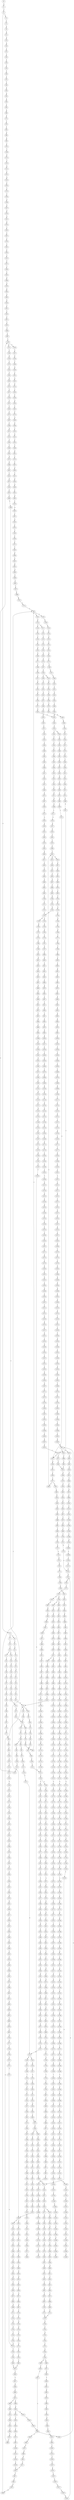 strict digraph  {
	S0 -> S1 [ label = G ];
	S1 -> S2 [ label = T ];
	S2 -> S3 [ label = T ];
	S2 -> S4 [ label = G ];
	S3 -> S5 [ label = C ];
	S4 -> S6 [ label = C ];
	S4 -> S7 [ label = T ];
	S5 -> S8 [ label = A ];
	S6 -> S9 [ label = T ];
	S7 -> S10 [ label = C ];
	S8 -> S11 [ label = A ];
	S9 -> S12 [ label = A ];
	S10 -> S13 [ label = T ];
	S11 -> S14 [ label = G ];
	S12 -> S15 [ label = C ];
	S13 -> S16 [ label = T ];
	S13 -> S17 [ label = C ];
	S14 -> S18 [ label = A ];
	S15 -> S19 [ label = C ];
	S16 -> S20 [ label = C ];
	S17 -> S21 [ label = C ];
	S18 -> S22 [ label = C ];
	S19 -> S23 [ label = T ];
	S20 -> S24 [ label = G ];
	S21 -> S25 [ label = G ];
	S22 -> S26 [ label = C ];
	S23 -> S27 [ label = G ];
	S24 -> S28 [ label = G ];
	S25 -> S29 [ label = T ];
	S26 -> S30 [ label = T ];
	S27 -> S31 [ label = T ];
	S28 -> S32 [ label = T ];
	S29 -> S33 [ label = T ];
	S30 -> S34 [ label = T ];
	S31 -> S35 [ label = C ];
	S32 -> S36 [ label = C ];
	S33 -> S37 [ label = C ];
	S34 -> S38 [ label = T ];
	S35 -> S39 [ label = C ];
	S36 -> S40 [ label = C ];
	S37 -> S41 [ label = C ];
	S38 -> S42 [ label = T ];
	S39 -> S43 [ label = T ];
	S40 -> S44 [ label = T ];
	S41 -> S45 [ label = T ];
	S42 -> S46 [ label = T ];
	S43 -> S47 [ label = T ];
	S44 -> S48 [ label = T ];
	S45 -> S49 [ label = T ];
	S46 -> S50 [ label = G ];
	S47 -> S51 [ label = G ];
	S48 -> S52 [ label = G ];
	S49 -> S53 [ label = A ];
	S50 -> S54 [ label = A ];
	S51 -> S55 [ label = A ];
	S51 -> S56 [ label = T ];
	S52 -> S57 [ label = A ];
	S53 -> S58 [ label = A ];
	S54 -> S59 [ label = A ];
	S55 -> S60 [ label = A ];
	S56 -> S61 [ label = A ];
	S57 -> S62 [ label = A ];
	S58 -> S63 [ label = A ];
	S59 -> S64 [ label = C ];
	S60 -> S65 [ label = C ];
	S61 -> S66 [ label = G ];
	S62 -> S65 [ label = C ];
	S63 -> S67 [ label = C ];
	S64 -> S68 [ label = A ];
	S65 -> S69 [ label = T ];
	S65 -> S70 [ label = A ];
	S66 -> S71 [ label = G ];
	S67 -> S72 [ label = A ];
	S68 -> S73 [ label = G ];
	S69 -> S74 [ label = T ];
	S70 -> S75 [ label = G ];
	S71 -> S76 [ label = A ];
	S72 -> S77 [ label = G ];
	S73 -> S78 [ label = T ];
	S74 -> S79 [ label = C ];
	S75 -> S80 [ label = G ];
	S76 -> S81 [ label = G ];
	S77 -> S82 [ label = G ];
	S78 -> S83 [ label = T ];
	S79 -> S84 [ label = A ];
	S80 -> S85 [ label = G ];
	S80 -> S86 [ label = T ];
	S81 -> S87 [ label = A ];
	S82 -> S88 [ label = T ];
	S83 -> S89 [ label = G ];
	S84 -> S90 [ label = A ];
	S85 -> S91 [ label = T ];
	S86 -> S92 [ label = C ];
	S87 -> S93 [ label = G ];
	S88 -> S94 [ label = C ];
	S89 -> S95 [ label = A ];
	S90 -> S96 [ label = C ];
	S91 -> S97 [ label = C ];
	S92 -> S98 [ label = C ];
	S93 -> S99 [ label = G ];
	S94 -> S100 [ label = T ];
	S95 -> S101 [ label = C ];
	S96 -> S102 [ label = C ];
	S96 -> S103 [ label = T ];
	S97 -> S104 [ label = C ];
	S98 -> S105 [ label = C ];
	S99 -> S106 [ label = T ];
	S100 -> S107 [ label = C ];
	S101 -> S108 [ label = T ];
	S102 -> S109 [ label = G ];
	S103 -> S110 [ label = G ];
	S104 -> S111 [ label = G ];
	S105 -> S112 [ label = T ];
	S106 -> S113 [ label = C ];
	S107 -> S114 [ label = T ];
	S108 -> S115 [ label = G ];
	S109 -> S116 [ label = G ];
	S110 -> S117 [ label = G ];
	S110 -> S118 [ label = C ];
	S111 -> S119 [ label = C ];
	S112 -> S120 [ label = T ];
	S113 -> S121 [ label = C ];
	S114 -> S122 [ label = C ];
	S115 -> S123 [ label = T ];
	S116 -> S124 [ label = C ];
	S117 -> S125 [ label = C ];
	S118 -> S126 [ label = C ];
	S119 -> S127 [ label = C ];
	S120 -> S128 [ label = C ];
	S121 -> S129 [ label = C ];
	S122 -> S130 [ label = C ];
	S123 -> S131 [ label = A ];
	S124 -> S132 [ label = C ];
	S125 -> S133 [ label = C ];
	S126 -> S134 [ label = C ];
	S127 -> S135 [ label = G ];
	S128 -> S136 [ label = T ];
	S128 -> S137 [ label = G ];
	S129 -> S138 [ label = A ];
	S129 -> S139 [ label = G ];
	S130 -> S140 [ label = G ];
	S131 -> S141 [ label = C ];
	S132 -> S142 [ label = C ];
	S133 -> S143 [ label = C ];
	S134 -> S144 [ label = T ];
	S135 -> S145 [ label = C ];
	S135 -> S146 [ label = G ];
	S136 -> S147 [ label = C ];
	S137 -> S148 [ label = C ];
	S138 -> S149 [ label = G ];
	S139 -> S150 [ label = G ];
	S140 -> S151 [ label = T ];
	S141 -> S152 [ label = A ];
	S142 -> S153 [ label = A ];
	S143 -> S154 [ label = A ];
	S144 -> S155 [ label = A ];
	S145 -> S156 [ label = A ];
	S146 -> S157 [ label = A ];
	S147 -> S158 [ label = G ];
	S148 -> S159 [ label = A ];
	S149 -> S160 [ label = A ];
	S150 -> S161 [ label = A ];
	S151 -> S162 [ label = A ];
	S152 -> S163 [ label = C ];
	S153 -> S164 [ label = G ];
	S154 -> S165 [ label = G ];
	S155 -> S166 [ label = G ];
	S156 -> S167 [ label = C ];
	S157 -> S168 [ label = A ];
	S158 -> S169 [ label = T ];
	S159 -> S170 [ label = C ];
	S160 -> S171 [ label = G ];
	S161 -> S172 [ label = G ];
	S162 -> S173 [ label = C ];
	S163 -> S174 [ label = T ];
	S164 -> S175 [ label = T ];
	S165 -> S176 [ label = G ];
	S166 -> S177 [ label = G ];
	S167 -> S178 [ label = G ];
	S168 -> S179 [ label = C ];
	S169 -> S180 [ label = A ];
	S170 -> S181 [ label = G ];
	S171 -> S182 [ label = C ];
	S172 -> S183 [ label = G ];
	S173 -> S184 [ label = A ];
	S174 -> S185 [ label = T ];
	S175 -> S186 [ label = T ];
	S176 -> S187 [ label = T ];
	S177 -> S188 [ label = T ];
	S178 -> S189 [ label = C ];
	S179 -> S190 [ label = T ];
	S180 -> S191 [ label = C ];
	S181 -> S192 [ label = T ];
	S182 -> S193 [ label = C ];
	S183 -> S194 [ label = C ];
	S184 -> S195 [ label = T ];
	S185 -> S196 [ label = G ];
	S186 -> S197 [ label = G ];
	S187 -> S198 [ label = G ];
	S188 -> S199 [ label = G ];
	S189 -> S200 [ label = G ];
	S190 -> S201 [ label = G ];
	S191 -> S202 [ label = G ];
	S192 -> S203 [ label = G ];
	S193 -> S204 [ label = A ];
	S194 -> S205 [ label = G ];
	S195 -> S206 [ label = G ];
	S196 -> S207 [ label = G ];
	S197 -> S208 [ label = T ];
	S198 -> S209 [ label = C ];
	S198 -> S210 [ label = G ];
	S199 -> S211 [ label = T ];
	S200 -> S212 [ label = C ];
	S201 -> S213 [ label = C ];
	S202 -> S214 [ label = G ];
	S203 -> S215 [ label = G ];
	S204 -> S216 [ label = C ];
	S205 -> S217 [ label = T ];
	S206 -> S218 [ label = G ];
	S207 -> S219 [ label = A ];
	S208 -> S220 [ label = G ];
	S209 -> S221 [ label = G ];
	S210 -> S222 [ label = G ];
	S211 -> S223 [ label = G ];
	S212 -> S224 [ label = A ];
	S213 -> S225 [ label = A ];
	S214 -> S226 [ label = C ];
	S215 -> S227 [ label = C ];
	S216 -> S228 [ label = G ];
	S217 -> S229 [ label = G ];
	S218 -> S230 [ label = C ];
	S219 -> S231 [ label = G ];
	S220 -> S232 [ label = C ];
	S221 -> S233 [ label = C ];
	S222 -> S234 [ label = C ];
	S223 -> S235 [ label = C ];
	S224 -> S236 [ label = G ];
	S225 -> S237 [ label = A ];
	S226 -> S238 [ label = T ];
	S227 -> S239 [ label = G ];
	S228 -> S240 [ label = G ];
	S229 -> S241 [ label = G ];
	S230 -> S242 [ label = G ];
	S231 -> S243 [ label = A ];
	S232 -> S244 [ label = G ];
	S233 -> S245 [ label = G ];
	S234 -> S246 [ label = T ];
	S235 -> S247 [ label = G ];
	S236 -> S248 [ label = C ];
	S237 -> S249 [ label = C ];
	S238 -> S250 [ label = A ];
	S239 -> S251 [ label = T ];
	S240 -> S252 [ label = T ];
	S241 -> S253 [ label = T ];
	S242 -> S254 [ label = C ];
	S243 -> S255 [ label = C ];
	S244 -> S256 [ label = T ];
	S245 -> S257 [ label = T ];
	S246 -> S258 [ label = T ];
	S247 -> S259 [ label = T ];
	S248 -> S260 [ label = C ];
	S249 -> S261 [ label = C ];
	S250 -> S262 [ label = C ];
	S251 -> S263 [ label = C ];
	S252 -> S264 [ label = T ];
	S253 -> S265 [ label = A ];
	S254 -> S266 [ label = C ];
	S255 -> S267 [ label = C ];
	S256 -> S268 [ label = C ];
	S257 -> S269 [ label = C ];
	S258 -> S270 [ label = C ];
	S259 -> S271 [ label = C ];
	S260 -> S272 [ label = G ];
	S261 -> S273 [ label = A ];
	S262 -> S274 [ label = T ];
	S263 -> S275 [ label = C ];
	S264 -> S276 [ label = A ];
	S265 -> S277 [ label = T ];
	S266 -> S278 [ label = C ];
	S267 -> S279 [ label = C ];
	S268 -> S280 [ label = G ];
	S269 -> S281 [ label = G ];
	S270 -> S282 [ label = G ];
	S271 -> S283 [ label = G ];
	S272 -> S284 [ label = G ];
	S273 -> S285 [ label = G ];
	S274 -> S286 [ label = G ];
	S275 -> S287 [ label = C ];
	S276 -> S288 [ label = C ];
	S277 -> S289 [ label = G ];
	S278 -> S290 [ label = C ];
	S279 -> S291 [ label = C ];
	S280 -> S292 [ label = A ];
	S281 -> S293 [ label = T ];
	S282 -> S294 [ label = A ];
	S283 -> S292 [ label = A ];
	S284 -> S295 [ label = C ];
	S284 -> S296 [ label = T ];
	S285 -> S297 [ label = A ];
	S286 -> S298 [ label = G ];
	S287 -> S299 [ label = C ];
	S288 -> S300 [ label = T ];
	S289 -> S301 [ label = A ];
	S290 -> S302 [ label = C ];
	S291 -> S303 [ label = C ];
	S292 -> S304 [ label = A ];
	S293 -> S305 [ label = G ];
	S294 -> S306 [ label = A ];
	S295 -> S307 [ label = A ];
	S296 -> S308 [ label = G ];
	S297 -> S309 [ label = A ];
	S298 -> S310 [ label = T ];
	S299 -> S311 [ label = A ];
	S300 -> S312 [ label = G ];
	S301 -> S313 [ label = G ];
	S302 -> S314 [ label = A ];
	S303 -> S315 [ label = C ];
	S304 -> S316 [ label = C ];
	S305 -> S317 [ label = C ];
	S306 -> S318 [ label = C ];
	S307 -> S319 [ label = C ];
	S308 -> S320 [ label = G ];
	S309 -> S321 [ label = C ];
	S310 -> S322 [ label = G ];
	S311 -> S323 [ label = C ];
	S312 -> S324 [ label = C ];
	S313 -> S325 [ label = C ];
	S314 -> S326 [ label = C ];
	S315 -> S327 [ label = T ];
	S316 -> S328 [ label = C ];
	S316 -> S329 [ label = A ];
	S317 -> S330 [ label = A ];
	S318 -> S331 [ label = A ];
	S319 -> S332 [ label = T ];
	S320 -> S333 [ label = A ];
	S321 -> S334 [ label = A ];
	S322 -> S335 [ label = C ];
	S323 -> S336 [ label = T ];
	S324 -> S337 [ label = A ];
	S325 -> S338 [ label = G ];
	S326 -> S339 [ label = T ];
	S327 -> S340 [ label = T ];
	S328 -> S341 [ label = T ];
	S329 -> S342 [ label = C ];
	S330 -> S343 [ label = T ];
	S331 -> S344 [ label = C ];
	S332 -> S345 [ label = T ];
	S333 -> S346 [ label = A ];
	S334 -> S347 [ label = G ];
	S335 -> S348 [ label = T ];
	S336 -> S349 [ label = T ];
	S337 -> S350 [ label = G ];
	S338 -> S351 [ label = G ];
	S339 -> S352 [ label = T ];
	S340 -> S353 [ label = C ];
	S341 -> S354 [ label = T ];
	S342 -> S355 [ label = C ];
	S343 -> S356 [ label = C ];
	S344 -> S357 [ label = G ];
	S345 -> S358 [ label = C ];
	S346 -> S359 [ label = G ];
	S347 -> S360 [ label = C ];
	S348 -> S361 [ label = A ];
	S349 -> S362 [ label = G ];
	S350 -> S363 [ label = A ];
	S351 -> S364 [ label = T ];
	S352 -> S365 [ label = T ];
	S353 -> S366 [ label = A ];
	S354 -> S367 [ label = C ];
	S355 -> S368 [ label = C ];
	S356 -> S369 [ label = C ];
	S357 -> S370 [ label = C ];
	S358 -> S371 [ label = A ];
	S359 -> S372 [ label = A ];
	S360 -> S373 [ label = C ];
	S361 -> S374 [ label = C ];
	S362 -> S375 [ label = A ];
	S363 -> S376 [ label = C ];
	S364 -> S377 [ label = C ];
	S365 -> S378 [ label = A ];
	S366 -> S379 [ label = G ];
	S367 -> S380 [ label = G ];
	S368 -> S381 [ label = G ];
	S369 -> S382 [ label = G ];
	S370 -> S383 [ label = G ];
	S371 -> S384 [ label = G ];
	S372 -> S385 [ label = A ];
	S373 -> S386 [ label = G ];
	S374 -> S387 [ label = T ];
	S375 -> S388 [ label = G ];
	S376 -> S389 [ label = G ];
	S377 -> S390 [ label = G ];
	S378 -> S391 [ label = G ];
	S379 -> S392 [ label = A ];
	S380 -> S393 [ label = T ];
	S381 -> S394 [ label = T ];
	S382 -> S395 [ label = C ];
	S383 -> S396 [ label = C ];
	S384 -> S397 [ label = C ];
	S385 -> S398 [ label = C ];
	S386 -> S399 [ label = T ];
	S387 -> S400 [ label = G ];
	S388 -> S401 [ label = C ];
	S389 -> S402 [ label = G ];
	S390 -> S403 [ label = C ];
	S391 -> S404 [ label = C ];
	S392 -> S405 [ label = G ];
	S393 -> S406 [ label = A ];
	S394 -> S407 [ label = A ];
	S395 -> S408 [ label = A ];
	S396 -> S409 [ label = A ];
	S397 -> S410 [ label = C ];
	S398 -> S411 [ label = G ];
	S399 -> S412 [ label = C ];
	S400 -> S413 [ label = T ];
	S401 -> S414 [ label = C ];
	S402 -> S415 [ label = A ];
	S403 -> S416 [ label = A ];
	S404 -> S417 [ label = C ];
	S405 -> S418 [ label = G ];
	S406 -> S419 [ label = C ];
	S407 -> S420 [ label = C ];
	S408 -> S421 [ label = C ];
	S409 -> S422 [ label = C ];
	S410 -> S423 [ label = G ];
	S411 -> S424 [ label = G ];
	S412 -> S425 [ label = C ];
	S413 -> S426 [ label = A ];
	S414 -> S427 [ label = G ];
	S415 -> S428 [ label = C ];
	S416 -> S429 [ label = C ];
	S417 -> S430 [ label = G ];
	S418 -> S431 [ label = T ];
	S419 -> S432 [ label = T ];
	S420 -> S433 [ label = G ];
	S421 -> S434 [ label = G ];
	S422 -> S435 [ label = G ];
	S423 -> S436 [ label = C ];
	S424 -> S437 [ label = C ];
	S425 -> S438 [ label = T ];
	S426 -> S439 [ label = A ];
	S427 -> S440 [ label = C ];
	S428 -> S441 [ label = A ];
	S429 -> S442 [ label = G ];
	S430 -> S443 [ label = T ];
	S431 -> S444 [ label = C ];
	S432 -> S445 [ label = T ];
	S433 -> S446 [ label = T ];
	S434 -> S447 [ label = T ];
	S435 -> S448 [ label = T ];
	S436 -> S449 [ label = C ];
	S437 -> S450 [ label = A ];
	S438 -> S451 [ label = C ];
	S439 -> S452 [ label = C ];
	S440 -> S453 [ label = C ];
	S441 -> S454 [ label = C ];
	S442 -> S455 [ label = C ];
	S443 -> S456 [ label = C ];
	S444 -> S457 [ label = C ];
	S445 -> S458 [ label = C ];
	S446 -> S459 [ label = C ];
	S447 -> S460 [ label = C ];
	S448 -> S461 [ label = C ];
	S449 -> S462 [ label = C ];
	S450 -> S463 [ label = C ];
	S451 -> S464 [ label = T ];
	S452 -> S465 [ label = A ];
	S453 -> S466 [ label = C ];
	S454 -> S467 [ label = A ];
	S455 -> S468 [ label = G ];
	S456 -> S469 [ label = C ];
	S457 -> S470 [ label = C ];
	S458 -> S471 [ label = A ];
	S459 -> S472 [ label = C ];
	S460 -> S473 [ label = G ];
	S461 -> S474 [ label = C ];
	S462 -> S475 [ label = C ];
	S463 -> S476 [ label = C ];
	S463 -> S477 [ label = T ];
	S464 -> S478 [ label = G ];
	S465 -> S479 [ label = C ];
	S466 -> S480 [ label = C ];
	S467 -> S481 [ label = C ];
	S468 -> S482 [ label = C ];
	S469 -> S483 [ label = C ];
	S470 -> S484 [ label = T ];
	S471 -> S485 [ label = A ];
	S472 -> S486 [ label = A ];
	S473 -> S487 [ label = A ];
	S474 -> S488 [ label = A ];
	S475 -> S489 [ label = T ];
	S476 -> S490 [ label = G ];
	S477 -> S491 [ label = G ];
	S478 -> S492 [ label = T ];
	S479 -> S493 [ label = A ];
	S480 -> S489 [ label = T ];
	S481 -> S494 [ label = C ];
	S482 -> S495 [ label = G ];
	S483 -> S496 [ label = A ];
	S484 -> S497 [ label = T ];
	S485 -> S498 [ label = G ];
	S486 -> S499 [ label = G ];
	S487 -> S500 [ label = G ];
	S488 -> S501 [ label = G ];
	S489 -> S502 [ label = T ];
	S489 -> S503 [ label = C ];
	S490 -> S504 [ label = G ];
	S491 -> S505 [ label = G ];
	S492 -> S506 [ label = C ];
	S493 -> S507 [ label = C ];
	S494 -> S508 [ label = T ];
	S495 -> S509 [ label = G ];
	S496 -> S510 [ label = C ];
	S497 -> S128 [ label = C ];
	S498 -> S511 [ label = C ];
	S499 -> S512 [ label = C ];
	S500 -> S513 [ label = C ];
	S501 -> S514 [ label = C ];
	S502 -> S515 [ label = C ];
	S503 -> S516 [ label = C ];
	S504 -> S517 [ label = G ];
	S505 -> S518 [ label = G ];
	S506 -> S519 [ label = G ];
	S507 -> S520 [ label = G ];
	S508 -> S521 [ label = C ];
	S509 -> S522 [ label = C ];
	S510 -> S523 [ label = C ];
	S511 -> S524 [ label = G ];
	S512 -> S525 [ label = G ];
	S513 -> S526 [ label = G ];
	S514 -> S527 [ label = T ];
	S514 -> S525 [ label = G ];
	S515 -> S528 [ label = A ];
	S516 -> S529 [ label = A ];
	S517 -> S530 [ label = A ];
	S518 -> S531 [ label = A ];
	S519 -> S532 [ label = T ];
	S520 -> S533 [ label = C ];
	S521 -> S534 [ label = T ];
	S522 -> S535 [ label = T ];
	S523 -> S536 [ label = A ];
	S524 -> S537 [ label = A ];
	S525 -> S538 [ label = A ];
	S526 -> S539 [ label = A ];
	S527 -> S540 [ label = T ];
	S528 -> S541 [ label = C ];
	S529 -> S542 [ label = C ];
	S530 -> S543 [ label = A ];
	S531 -> S544 [ label = A ];
	S532 -> S545 [ label = G ];
	S533 -> S546 [ label = T ];
	S534 -> S547 [ label = A ];
	S535 -> S548 [ label = G ];
	S536 -> S549 [ label = C ];
	S537 -> S550 [ label = G ];
	S538 -> S551 [ label = G ];
	S539 -> S552 [ label = G ];
	S540 -> S553 [ label = C ];
	S541 -> S554 [ label = G ];
	S542 -> S555 [ label = C ];
	S543 -> S556 [ label = T ];
	S544 -> S557 [ label = C ];
	S545 -> S558 [ label = G ];
	S546 -> S559 [ label = C ];
	S547 -> S560 [ label = G ];
	S548 -> S561 [ label = G ];
	S549 -> S562 [ label = C ];
	S550 -> S563 [ label = T ];
	S551 -> S564 [ label = T ];
	S552 -> S565 [ label = T ];
	S553 -> S566 [ label = A ];
	S554 -> S567 [ label = C ];
	S555 -> S568 [ label = C ];
	S556 -> S569 [ label = T ];
	S557 -> S570 [ label = T ];
	S558 -> S571 [ label = T ];
	S559 -> S572 [ label = C ];
	S560 -> S573 [ label = A ];
	S561 -> S574 [ label = A ];
	S562 -> S575 [ label = G ];
	S563 -> S576 [ label = C ];
	S564 -> S577 [ label = C ];
	S565 -> S578 [ label = C ];
	S566 -> S579 [ label = C ];
	S567 -> S580 [ label = T ];
	S568 -> S581 [ label = G ];
	S569 -> S582 [ label = G ];
	S570 -> S583 [ label = G ];
	S571 -> S584 [ label = A ];
	S572 -> S585 [ label = T ];
	S573 -> S586 [ label = A ];
	S574 -> S587 [ label = A ];
	S575 -> S588 [ label = A ];
	S576 -> S589 [ label = C ];
	S577 -> S590 [ label = C ];
	S577 -> S591 [ label = T ];
	S578 -> S592 [ label = G ];
	S579 -> S593 [ label = G ];
	S580 -> S594 [ label = C ];
	S581 -> S595 [ label = C ];
	S582 -> S596 [ label = A ];
	S583 -> S597 [ label = G ];
	S585 -> S598 [ label = A ];
	S586 -> S599 [ label = C ];
	S587 -> S600 [ label = T ];
	S588 -> S601 [ label = T ];
	S589 -> S602 [ label = C ];
	S590 -> S602 [ label = C ];
	S591 -> S603 [ label = C ];
	S592 -> S604 [ label = A ];
	S593 -> S605 [ label = C ];
	S594 -> S606 [ label = C ];
	S595 -> S607 [ label = C ];
	S596 -> S608 [ label = A ];
	S597 -> S609 [ label = A ];
	S598 -> S610 [ label = G ];
	S599 -> S611 [ label = G ];
	S600 -> S612 [ label = G ];
	S601 -> S613 [ label = C ];
	S602 -> S614 [ label = T ];
	S602 -> S615 [ label = G ];
	S603 -> S616 [ label = G ];
	S604 -> S617 [ label = A ];
	S605 -> S618 [ label = C ];
	S606 -> S619 [ label = G ];
	S607 -> S620 [ label = G ];
	S608 -> S621 [ label = C ];
	S609 -> S622 [ label = C ];
	S610 -> S623 [ label = A ];
	S611 -> S624 [ label = A ];
	S612 -> S625 [ label = G ];
	S613 -> S626 [ label = G ];
	S614 -> S627 [ label = C ];
	S615 -> S628 [ label = C ];
	S616 -> S629 [ label = T ];
	S617 -> S630 [ label = C ];
	S618 -> S631 [ label = C ];
	S619 -> S632 [ label = G ];
	S620 -> S633 [ label = G ];
	S621 -> S634 [ label = C ];
	S622 -> S635 [ label = C ];
	S623 -> S636 [ label = A ];
	S624 -> S637 [ label = G ];
	S625 -> S638 [ label = G ];
	S626 -> S639 [ label = G ];
	S627 -> S640 [ label = C ];
	S628 -> S641 [ label = C ];
	S629 -> S642 [ label = C ];
	S630 -> S643 [ label = C ];
	S631 -> S644 [ label = T ];
	S632 -> S645 [ label = T ];
	S633 -> S646 [ label = T ];
	S634 -> S647 [ label = C ];
	S635 -> S648 [ label = C ];
	S636 -> S649 [ label = C ];
	S637 -> S650 [ label = G ];
	S638 -> S651 [ label = G ];
	S639 -> S652 [ label = T ];
	S640 -> S653 [ label = G ];
	S641 -> S654 [ label = T ];
	S642 -> S655 [ label = T ];
	S643 -> S656 [ label = T ];
	S644 -> S657 [ label = T ];
	S645 -> S658 [ label = T ];
	S646 -> S659 [ label = C ];
	S647 -> S660 [ label = G ];
	S648 -> S661 [ label = G ];
	S649 -> S662 [ label = T ];
	S650 -> S663 [ label = T ];
	S651 -> S664 [ label = T ];
	S652 -> S665 [ label = T ];
	S653 -> S666 [ label = G ];
	S654 -> S667 [ label = G ];
	S655 -> S668 [ label = G ];
	S656 -> S669 [ label = G ];
	S657 -> S670 [ label = C ];
	S658 -> S671 [ label = G ];
	S659 -> S672 [ label = C ];
	S660 -> S673 [ label = T ];
	S661 -> S674 [ label = T ];
	S662 -> S675 [ label = T ];
	S663 -> S676 [ label = G ];
	S664 -> S677 [ label = C ];
	S665 -> S678 [ label = C ];
	S666 -> S679 [ label = T ];
	S667 -> S680 [ label = T ];
	S668 -> S681 [ label = T ];
	S669 -> S682 [ label = T ];
	S670 -> S683 [ label = A ];
	S671 -> S684 [ label = C ];
	S672 -> S685 [ label = C ];
	S673 -> S686 [ label = C ];
	S674 -> S687 [ label = C ];
	S675 -> S688 [ label = C ];
	S676 -> S689 [ label = T ];
	S677 -> S690 [ label = C ];
	S678 -> S691 [ label = C ];
	S679 -> S692 [ label = C ];
	S680 -> S693 [ label = C ];
	S681 -> S694 [ label = T ];
	S682 -> S695 [ label = C ];
	S683 -> S696 [ label = T ];
	S684 -> S697 [ label = A ];
	S685 -> S698 [ label = A ];
	S686 -> S699 [ label = T ];
	S687 -> S700 [ label = T ];
	S688 -> S701 [ label = A ];
	S689 -> S702 [ label = C ];
	S690 -> S703 [ label = G ];
	S691 -> S704 [ label = A ];
	S692 -> S705 [ label = T ];
	S693 -> S706 [ label = G ];
	S694 -> S707 [ label = C ];
	S695 -> S708 [ label = G ];
	S696 -> S709 [ label = C ];
	S697 -> S710 [ label = C ];
	S698 -> S711 [ label = G ];
	S699 -> S712 [ label = C ];
	S700 -> S713 [ label = C ];
	S701 -> S714 [ label = A ];
	S702 -> S715 [ label = C ];
	S703 -> S716 [ label = C ];
	S704 -> S717 [ label = G ];
	S705 -> S718 [ label = G ];
	S706 -> S719 [ label = C ];
	S707 -> S720 [ label = C ];
	S708 -> S721 [ label = C ];
	S709 -> S722 [ label = C ];
	S710 -> S723 [ label = T ];
	S711 -> S724 [ label = T ];
	S712 -> S725 [ label = G ];
	S713 -> S725 [ label = G ];
	S714 -> S96 [ label = C ];
	S715 -> S726 [ label = C ];
	S716 -> S727 [ label = C ];
	S717 -> S728 [ label = T ];
	S718 -> S729 [ label = G ];
	S719 -> S730 [ label = G ];
	S720 -> S731 [ label = G ];
	S721 -> S732 [ label = G ];
	S722 -> S733 [ label = A ];
	S723 -> S734 [ label = G ];
	S724 -> S735 [ label = G ];
	S725 -> S736 [ label = G ];
	S726 -> S737 [ label = T ];
	S727 -> S135 [ label = G ];
	S728 -> S738 [ label = G ];
	S729 -> S739 [ label = A ];
	S730 -> S740 [ label = C ];
	S731 -> S741 [ label = T ];
	S732 -> S740 [ label = C ];
	S733 -> S742 [ label = G ];
	S734 -> S743 [ label = G ];
	S735 -> S744 [ label = G ];
	S736 -> S745 [ label = C ];
	S737 -> S746 [ label = G ];
	S738 -> S747 [ label = G ];
	S739 -> S748 [ label = G ];
	S740 -> S749 [ label = G ];
	S740 -> S750 [ label = A ];
	S741 -> S751 [ label = G ];
	S742 -> S752 [ label = A ];
	S743 -> S753 [ label = T ];
	S744 -> S754 [ label = T ];
	S745 -> S755 [ label = A ];
	S746 -> S756 [ label = T ];
	S747 -> S757 [ label = T ];
	S748 -> S758 [ label = G ];
	S749 -> S759 [ label = A ];
	S750 -> S760 [ label = A ];
	S751 -> S761 [ label = G ];
	S752 -> S762 [ label = A ];
	S753 -> S763 [ label = C ];
	S754 -> S764 [ label = C ];
	S755 -> S765 [ label = C ];
	S756 -> S766 [ label = C ];
	S757 -> S767 [ label = C ];
	S758 -> S768 [ label = G ];
	S759 -> S769 [ label = G ];
	S760 -> S770 [ label = C ];
	S761 -> S771 [ label = C ];
	S762 -> S772 [ label = C ];
	S763 -> S773 [ label = G ];
	S764 -> S774 [ label = G ];
	S765 -> S775 [ label = C ];
	S766 -> S776 [ label = C ];
	S767 -> S774 [ label = G ];
	S768 -> S777 [ label = T ];
	S769 -> S778 [ label = C ];
	S770 -> S779 [ label = C ];
	S771 -> S780 [ label = C ];
	S772 -> S781 [ label = C ];
	S773 -> S782 [ label = T ];
	S774 -> S783 [ label = T ];
	S775 -> S784 [ label = G ];
	S776 -> S785 [ label = T ];
	S777 -> S786 [ label = G ];
	S778 -> S787 [ label = A ];
	S779 -> S788 [ label = C ];
	S780 -> S789 [ label = C ];
	S781 -> S790 [ label = A ];
	S781 -> S791 [ label = G ];
	S782 -> S792 [ label = C ];
	S783 -> S793 [ label = C ];
	S784 -> S794 [ label = A ];
	S785 -> S795 [ label = A ];
	S786 -> S796 [ label = T ];
	S787 -> S797 [ label = G ];
	S788 -> S798 [ label = G ];
	S789 -> S799 [ label = G ];
	S790 -> S800 [ label = G ];
	S790 -> S801 [ label = C ];
	S791 -> S802 [ label = G ];
	S792 -> S803 [ label = C ];
	S793 -> S804 [ label = C ];
	S794 -> S805 [ label = G ];
	S794 -> S806 [ label = A ];
	S795 -> S807 [ label = C ];
	S796 -> S808 [ label = T ];
	S797 -> S809 [ label = T ];
	S798 -> S810 [ label = T ];
	S799 -> S811 [ label = T ];
	S800 -> S812 [ label = A ];
	S801 -> S813 [ label = C ];
	S802 -> S814 [ label = A ];
	S803 -> S815 [ label = G ];
	S804 -> S815 [ label = G ];
	S805 -> S816 [ label = T ];
	S806 -> S817 [ label = T ];
	S807 -> S818 [ label = T ];
	S808 -> S819 [ label = C ];
	S809 -> S820 [ label = G ];
	S810 -> S821 [ label = A ];
	S811 -> S822 [ label = C ];
	S812 -> S823 [ label = C ];
	S813 -> S824 [ label = A ];
	S814 -> S825 [ label = C ];
	S815 -> S826 [ label = T ];
	S816 -> S827 [ label = C ];
	S817 -> S828 [ label = G ];
	S818 -> S829 [ label = A ];
	S819 -> S830 [ label = C ];
	S820 -> S831 [ label = C ];
	S821 -> S832 [ label = C ];
	S822 -> S833 [ label = C ];
	S823 -> S834 [ label = T ];
	S824 -> S835 [ label = C ];
	S825 -> S836 [ label = G ];
	S826 -> S837 [ label = C ];
	S827 -> S838 [ label = C ];
	S828 -> S839 [ label = T ];
	S829 -> S840 [ label = C ];
	S830 -> S841 [ label = A ];
	S831 -> S842 [ label = A ];
	S832 -> S843 [ label = A ];
	S833 -> S844 [ label = A ];
	S834 -> S845 [ label = C ];
	S835 -> S846 [ label = C ];
	S836 -> S847 [ label = C ];
	S837 -> S848 [ label = A ];
	S838 -> S849 [ label = A ];
	S838 -> S850 [ label = T ];
	S839 -> S851 [ label = A ];
	S840 -> S852 [ label = C ];
	S841 -> S853 [ label = G ];
	S842 -> S854 [ label = A ];
	S843 -> S855 [ label = G ];
	S844 -> S856 [ label = G ];
	S845 -> S857 [ label = C ];
	S846 -> S858 [ label = C ];
	S847 -> S859 [ label = C ];
	S848 -> S860 [ label = C ];
	S849 -> S861 [ label = G ];
	S850 -> S862 [ label = C ];
	S851 -> S863 [ label = G ];
	S852 -> S864 [ label = A ];
	S853 -> S865 [ label = C ];
	S854 -> S866 [ label = C ];
	S855 -> S867 [ label = C ];
	S856 -> S868 [ label = T ];
	S857 -> S869 [ label = C ];
	S858 -> S870 [ label = C ];
	S859 -> S871 [ label = C ];
	S860 -> S872 [ label = C ];
	S861 -> S873 [ label = T ];
	S861 -> S874 [ label = C ];
	S862 -> S875 [ label = G ];
	S863 -> S876 [ label = T ];
	S864 -> S877 [ label = G ];
	S865 -> S878 [ label = A ];
	S866 -> S879 [ label = A ];
	S867 -> S880 [ label = A ];
	S868 -> S881 [ label = A ];
	S869 -> S882 [ label = A ];
	S870 -> S883 [ label = T ];
	S871 -> S884 [ label = A ];
	S872 -> S885 [ label = C ];
	S872 -> S886 [ label = G ];
	S873 -> S887 [ label = A ];
	S874 -> S888 [ label = T ];
	S875 -> S889 [ label = A ];
	S876 -> S890 [ label = T ];
	S877 -> S891 [ label = G ];
	S878 -> S892 [ label = G ];
	S879 -> S893 [ label = G ];
	S880 -> S894 [ label = G ];
	S881 -> S895 [ label = G ];
	S882 -> S896 [ label = T ];
	S883 -> S897 [ label = T ];
	S884 -> S898 [ label = T ];
	S885 -> S899 [ label = T ];
	S886 -> S900 [ label = A ];
	S887 -> S901 [ label = G ];
	S888 -> S902 [ label = T ];
	S889 -> S903 [ label = A ];
	S890 -> S904 [ label = T ];
	S891 -> S905 [ label = A ];
	S892 -> S906 [ label = A ];
	S893 -> S907 [ label = C ];
	S894 -> S908 [ label = G ];
	S895 -> S909 [ label = C ];
	S896 -> S910 [ label = C ];
	S897 -> S911 [ label = C ];
	S898 -> S912 [ label = C ];
	S899 -> S913 [ label = G ];
	S900 -> S914 [ label = A ];
	S900 -> S915 [ label = G ];
	S901 -> S916 [ label = G ];
	S902 -> S553 [ label = C ];
	S903 -> S917 [ label = C ];
	S904 -> S918 [ label = C ];
	S905 -> S919 [ label = G ];
	S906 -> S920 [ label = T ];
	S907 -> S921 [ label = T ];
	S908 -> S922 [ label = T ];
	S909 -> S923 [ label = T ];
	S910 -> S924 [ label = T ];
	S911 -> S925 [ label = C ];
	S911 -> S926 [ label = G ];
	S912 -> S927 [ label = G ];
	S913 -> S928 [ label = T ];
	S914 -> S929 [ label = T ];
	S915 -> S930 [ label = T ];
	S916 -> S931 [ label = G ];
	S917 -> S932 [ label = T ];
	S918 -> S933 [ label = A ];
	S919 -> S934 [ label = A ];
	S920 -> S935 [ label = A ];
	S921 -> S936 [ label = A ];
	S922 -> S937 [ label = G ];
	S923 -> S938 [ label = C ];
	S924 -> S939 [ label = G ];
	S925 -> S940 [ label = T ];
	S926 -> S941 [ label = A ];
	S927 -> S942 [ label = T ];
	S928 -> S943 [ label = C ];
	S929 -> S944 [ label = C ];
	S930 -> S945 [ label = C ];
	S931 -> S946 [ label = T ];
	S932 -> S947 [ label = T ];
	S933 -> S948 [ label = C ];
	S934 -> S949 [ label = G ];
	S935 -> S950 [ label = A ];
	S936 -> S951 [ label = C ];
	S937 -> S952 [ label = C ];
	S938 -> S953 [ label = C ];
	S939 -> S954 [ label = C ];
	S940 -> S955 [ label = G ];
	S941 -> S956 [ label = T ];
	S942 -> S957 [ label = C ];
	S943 -> S958 [ label = C ];
	S944 -> S959 [ label = C ];
	S945 -> S838 [ label = C ];
	S946 -> S960 [ label = C ];
	S947 -> S961 [ label = C ];
	S948 -> S962 [ label = T ];
	S949 -> S963 [ label = T ];
	S950 -> S964 [ label = A ];
	S951 -> S965 [ label = G ];
	S952 -> S966 [ label = A ];
	S953 -> S967 [ label = A ];
	S954 -> S968 [ label = C ];
	S955 -> S969 [ label = T ];
	S956 -> S970 [ label = C ];
	S957 -> S971 [ label = C ];
	S958 -> S972 [ label = T ];
	S959 -> S973 [ label = T ];
	S960 -> S974 [ label = A ];
	S961 -> S975 [ label = A ];
	S962 -> S976 [ label = C ];
	S963 -> S977 [ label = C ];
	S964 -> S978 [ label = A ];
	S965 -> S979 [ label = A ];
	S966 -> S980 [ label = C ];
	S967 -> S981 [ label = C ];
	S968 -> S982 [ label = A ];
	S969 -> S983 [ label = C ];
	S970 -> S984 [ label = G ];
	S971 -> S985 [ label = T ];
	S972 -> S986 [ label = T ];
	S973 -> S987 [ label = C ];
	S974 -> S988 [ label = C ];
	S975 -> S989 [ label = A ];
	S976 -> S990 [ label = C ];
	S977 -> S991 [ label = A ];
	S978 -> S992 [ label = A ];
	S979 -> S993 [ label = G ];
	S980 -> S994 [ label = G ];
	S981 -> S995 [ label = C ];
	S982 -> S996 [ label = G ];
	S983 -> S997 [ label = C ];
	S984 -> S998 [ label = T ];
	S985 -> S999 [ label = C ];
	S986 -> S51 [ label = G ];
	S987 -> S1000 [ label = G ];
	S988 -> S1001 [ label = T ];
	S989 -> S96 [ label = C ];
	S990 -> S1002 [ label = T ];
	S991 -> S1003 [ label = G ];
	S992 -> S1004 [ label = C ];
	S993 -> S1005 [ label = A ];
	S994 -> S1006 [ label = C ];
	S995 -> S1007 [ label = G ];
	S996 -> S1008 [ label = T ];
	S997 -> S1009 [ label = T ];
	S998 -> S1010 [ label = T ];
	S999 -> S1011 [ label = T ];
	S1000 -> S1012 [ label = A ];
	S1001 -> S1013 [ label = C ];
	S1002 -> S1014 [ label = T ];
	S1003 -> S1015 [ label = G ];
	S1004 -> S1016 [ label = T ];
	S1005 -> S1017 [ label = A ];
	S1006 -> S1018 [ label = G ];
	S1007 -> S1019 [ label = G ];
	S1008 -> S1020 [ label = C ];
	S1009 -> S1021 [ label = T ];
	S1010 -> S1022 [ label = T ];
	S1011 -> S1023 [ label = T ];
	S1012 -> S1024 [ label = A ];
	S1013 -> S1025 [ label = G ];
	S1014 -> S1026 [ label = T ];
	S1015 -> S1027 [ label = A ];
	S1016 -> S1028 [ label = T ];
	S1017 -> S1029 [ label = C ];
	S1018 -> S1030 [ label = G ];
	S1019 -> S1031 [ label = A ];
	S1020 -> S1032 [ label = G ];
	S1021 -> S51 [ label = G ];
	S1022 -> S1033 [ label = G ];
	S1023 -> S1034 [ label = C ];
	S1024 -> S1035 [ label = C ];
	S1025 -> S1036 [ label = C ];
	S1026 -> S1037 [ label = C ];
	S1027 -> S1038 [ label = C ];
	S1028 -> S1039 [ label = T ];
	S1029 -> S1040 [ label = T ];
	S1030 -> S1041 [ label = T ];
	S1031 -> S1042 [ label = C ];
	S1032 -> S1043 [ label = T ];
	S1033 -> S1044 [ label = T ];
	S1034 -> S1045 [ label = T ];
	S1035 -> S932 [ label = T ];
	S1036 -> S1046 [ label = T ];
	S1037 -> S1047 [ label = A ];
	S1038 -> S1048 [ label = C ];
	S1039 -> S1049 [ label = G ];
	S1040 -> S1050 [ label = G ];
	S1041 -> S1051 [ label = G ];
	S1042 -> S1052 [ label = G ];
	S1043 -> S1053 [ label = A ];
	S1044 -> S1054 [ label = A ];
	S1045 -> S1055 [ label = C ];
	S1046 -> S1056 [ label = T ];
	S1047 -> S1057 [ label = T ];
	S1048 -> S1058 [ label = A ];
	S1049 -> S1059 [ label = C ];
	S1050 -> S1060 [ label = G ];
	S1051 -> S1061 [ label = C ];
	S1052 -> S1062 [ label = T ];
	S1053 -> S1063 [ label = A ];
	S1054 -> S1064 [ label = G ];
	S1055 -> S1065 [ label = G ];
	S1056 -> S1066 [ label = C ];
	S1057 -> S1067 [ label = C ];
	S1058 -> S1068 [ label = G ];
	S1059 -> S1069 [ label = C ];
	S1060 -> S1070 [ label = C ];
	S1061 -> S1071 [ label = C ];
	S1062 -> S1072 [ label = C ];
	S1063 -> S1073 [ label = G ];
	S1064 -> S1074 [ label = G ];
	S1065 -> S1075 [ label = G ];
	S1066 -> S1076 [ label = A ];
	S1067 -> S1077 [ label = C ];
	S1068 -> S1078 [ label = T ];
	S1069 -> S1079 [ label = G ];
	S1070 -> S1080 [ label = G ];
	S1071 -> S1081 [ label = G ];
	S1072 -> S1082 [ label = G ];
	S1073 -> S1083 [ label = A ];
	S1074 -> S1084 [ label = A ];
	S1075 -> S1085 [ label = A ];
	S1076 -> S1086 [ label = T ];
	S1077 -> S1087 [ label = A ];
	S1078 -> S1088 [ label = C ];
	S1079 -> S1089 [ label = T ];
	S1080 -> S1090 [ label = C ];
	S1081 -> S1091 [ label = C ];
	S1082 -> S1092 [ label = T ];
	S1083 -> S1093 [ label = C ];
	S1084 -> S1094 [ label = A ];
	S1085 -> S1095 [ label = G ];
	S1086 -> S1096 [ label = C ];
	S1087 -> S1097 [ label = G ];
	S1088 -> S1098 [ label = T ];
	S1089 -> S1099 [ label = A ];
	S1090 -> S1100 [ label = A ];
	S1091 -> S1101 [ label = A ];
	S1092 -> S1102 [ label = G ];
	S1093 -> S1103 [ label = G ];
	S1094 -> S1104 [ label = A ];
	S1095 -> S1105 [ label = A ];
	S1096 -> S1106 [ label = C ];
	S1097 -> S752 [ label = A ];
	S1098 -> S1107 [ label = C ];
	S1099 -> S1108 [ label = G ];
	S1100 -> S1109 [ label = G ];
	S1101 -> S1110 [ label = A ];
	S1102 -> S1111 [ label = A ];
	S1103 -> S1112 [ label = G ];
	S1104 -> S1113 [ label = G ];
	S1105 -> S1114 [ label = G ];
	S1106 -> S1115 [ label = A ];
	S1107 -> S1116 [ label = T ];
	S1108 -> S1117 [ label = C ];
	S1109 -> S1118 [ label = C ];
	S1110 -> S1119 [ label = C ];
	S1111 -> S1120 [ label = C ];
	S1112 -> S1121 [ label = C ];
	S1113 -> S1122 [ label = G ];
	S1114 -> S1123 [ label = G ];
	S1115 -> S742 [ label = G ];
	S1116 -> S1124 [ label = G ];
	S1117 -> S1125 [ label = C ];
	S1118 -> S1126 [ label = G ];
	S1119 -> S1127 [ label = C ];
	S1120 -> S1128 [ label = C ];
	S1121 -> S1129 [ label = T ];
	S1122 -> S1130 [ label = T ];
	S1123 -> S1131 [ label = T ];
	S1124 -> S1132 [ label = T ];
	S1125 -> S1133 [ label = G ];
	S1126 -> S1134 [ label = G ];
	S1127 -> S1135 [ label = A ];
	S1128 -> S1136 [ label = G ];
	S1129 -> S1137 [ label = C ];
	S1130 -> S1138 [ label = C ];
	S1131 -> S1139 [ label = C ];
	S1132 -> S1140 [ label = A ];
	S1133 -> S1141 [ label = G ];
	S1134 -> S1142 [ label = G ];
	S1135 -> S1143 [ label = G ];
	S1136 -> S1144 [ label = G ];
	S1137 -> S1145 [ label = T ];
	S1138 -> S1146 [ label = C ];
	S1139 -> S121 [ label = C ];
	S1141 -> S1147 [ label = T ];
	S1142 -> S1148 [ label = T ];
	S1143 -> S1149 [ label = T ];
	S1144 -> S1150 [ label = T ];
	S1145 -> S1151 [ label = C ];
	S1146 -> S1152 [ label = C ];
	S1147 -> S1153 [ label = G ];
	S1148 -> S1154 [ label = G ];
	S1149 -> S1155 [ label = C ];
	S1150 -> S1156 [ label = C ];
	S1151 -> S1157 [ label = G ];
	S1152 -> S1158 [ label = G ];
	S1153 -> S1159 [ label = A ];
	S1154 -> S1160 [ label = C ];
	S1155 -> S1161 [ label = G ];
	S1156 -> S1162 [ label = G ];
	S1157 -> S1163 [ label = A ];
	S1158 -> S1164 [ label = A ];
	S1159 -> S1165 [ label = C ];
	S1160 -> S1166 [ label = C ];
	S1161 -> S1167 [ label = C ];
	S1162 -> S1168 [ label = C ];
	S1163 -> S1169 [ label = A ];
	S1164 -> S1170 [ label = A ];
	S1165 -> S1171 [ label = G ];
	S1166 -> S1172 [ label = G ];
	S1167 -> S1173 [ label = G ];
	S1168 -> S1174 [ label = G ];
	S1169 -> S1175 [ label = G ];
	S1170 -> S1176 [ label = G ];
	S1171 -> S1177 [ label = T ];
	S1172 -> S1178 [ label = C ];
	S1173 -> S1179 [ label = C ];
	S1174 -> S1180 [ label = T ];
	S1175 -> S1181 [ label = T ];
	S1176 -> S1182 [ label = T ];
	S1177 -> S1183 [ label = G ];
	S1178 -> S1184 [ label = C ];
	S1179 -> S1185 [ label = A ];
	S1180 -> S1186 [ label = A ];
	S1181 -> S1187 [ label = C ];
	S1182 -> S1188 [ label = C ];
	S1183 -> S1189 [ label = G ];
	S1184 -> S1190 [ label = G ];
	S1185 -> S1191 [ label = G ];
	S1186 -> S1192 [ label = G ];
	S1187 -> S1193 [ label = G ];
	S1188 -> S1194 [ label = G ];
	S1189 -> S1195 [ label = G ];
	S1190 -> S1196 [ label = G ];
	S1191 -> S1197 [ label = C ];
	S1192 -> S1198 [ label = C ];
	S1193 -> S1199 [ label = C ];
	S1194 -> S1200 [ label = A ];
	S1195 -> S1201 [ label = T ];
	S1196 -> S1202 [ label = T ];
	S1197 -> S1203 [ label = C ];
	S1198 -> S1204 [ label = C ];
	S1199 -> S1205 [ label = G ];
	S1200 -> S1206 [ label = G ];
	S1201 -> S1207 [ label = A ];
	S1202 -> S1208 [ label = G ];
	S1203 -> S272 [ label = G ];
	S1204 -> S1209 [ label = G ];
	S1205 -> S1210 [ label = G ];
	S1206 -> S1211 [ label = G ];
	S1207 -> S1212 [ label = C ];
	S1208 -> S1213 [ label = G ];
	S1209 -> S1214 [ label = C ];
	S1210 -> S1215 [ label = C ];
	S1211 -> S1216 [ label = T ];
	S1212 -> S1217 [ label = T ];
	S1213 -> S1218 [ label = T ];
	S1214 -> S1219 [ label = T ];
	S1215 -> S1220 [ label = T ];
	S1216 -> S1221 [ label = A ];
	S1217 -> S1222 [ label = A ];
	S1218 -> S1223 [ label = G ];
	S1219 -> S1224 [ label = G ];
	S1220 -> S1225 [ label = A ];
	S1221 -> S1226 [ label = T ];
	S1222 -> S1227 [ label = T ];
	S1223 -> S1228 [ label = G ];
	S1224 -> S1229 [ label = G ];
	S1225 -> S1230 [ label = T ];
	S1226 -> S1231 [ label = A ];
	S1227 -> S1232 [ label = T ];
	S1228 -> S1233 [ label = A ];
	S1229 -> S1234 [ label = A ];
	S1230 -> S1235 [ label = A ];
	S1231 -> S1236 [ label = A ];
	S1232 -> S1237 [ label = G ];
	S1233 -> S1238 [ label = A ];
	S1234 -> S1239 [ label = A ];
	S1235 -> S1240 [ label = G ];
	S1236 -> S1241 [ label = G ];
	S1237 -> S1242 [ label = G ];
	S1238 -> S1243 [ label = C ];
	S1239 -> S1244 [ label = G ];
	S1240 -> S1245 [ label = T ];
	S1241 -> S1246 [ label = T ];
	S1242 -> S1247 [ label = A ];
	S1243 -> S1248 [ label = C ];
	S1244 -> S1249 [ label = A ];
	S1245 -> S1250 [ label = A ];
	S1246 -> S1251 [ label = C ];
	S1247 -> S1252 [ label = A ];
	S1248 -> S1253 [ label = T ];
	S1249 -> S1254 [ label = A ];
	S1250 -> S1255 [ label = G ];
	S1251 -> S1256 [ label = G ];
	S1252 -> S1257 [ label = C ];
	S1253 -> S1258 [ label = C ];
	S1254 -> S1259 [ label = C ];
	S1255 -> S1260 [ label = C ];
	S1256 -> S1261 [ label = T ];
	S1257 -> S1262 [ label = G ];
	S1258 -> S1263 [ label = G ];
	S1259 -> S411 [ label = G ];
	S1260 -> S1264 [ label = C ];
	S1261 -> S1265 [ label = G ];
	S1262 -> S1266 [ label = G ];
	S1263 -> S1267 [ label = G ];
	S1264 -> S1268 [ label = G ];
	S1265 -> S1269 [ label = G ];
	S1266 -> S1270 [ label = T ];
	S1267 -> S1271 [ label = C ];
	S1268 -> S1272 [ label = A ];
	S1269 -> S1273 [ label = T ];
	S1270 -> S1274 [ label = A ];
	S1271 -> S1275 [ label = A ];
	S1272 -> S1276 [ label = A ];
	S1273 -> S1277 [ label = A ];
	S1274 -> S1278 [ label = C ];
	S1275 -> S1279 [ label = C ];
	S1276 -> S1280 [ label = A ];
	S1277 -> S1281 [ label = C ];
	S1278 -> S1282 [ label = G ];
	S1279 -> S1283 [ label = G ];
	S1280 -> S1284 [ label = C ];
	S1281 -> S1285 [ label = C ];
	S1282 -> S1286 [ label = A ];
	S1283 -> S1287 [ label = C ];
	S1284 -> S1288 [ label = C ];
	S1285 -> S1289 [ label = G ];
	S1286 -> S1290 [ label = A ];
	S1287 -> S1291 [ label = G ];
	S1288 -> S1292 [ label = C ];
	S1289 -> S1293 [ label = G ];
	S1290 -> S1294 [ label = G ];
	S1291 -> S1295 [ label = C ];
	S1292 -> S1296 [ label = C ];
	S1293 -> S1297 [ label = T ];
	S1294 -> S1298 [ label = A ];
	S1295 -> S1299 [ label = G ];
	S1296 -> S1300 [ label = G ];
	S1297 -> S1301 [ label = G ];
	S1298 -> S1302 [ label = A ];
	S1299 -> S1303 [ label = C ];
	S1300 -> S1304 [ label = A ];
	S1301 -> S1305 [ label = G ];
	S1302 -> S1306 [ label = G ];
	S1303 -> S1307 [ label = G ];
	S1304 -> S1308 [ label = C ];
	S1305 -> S1309 [ label = T ];
	S1306 -> S1310 [ label = T ];
	S1307 -> S1311 [ label = T ];
	S1308 -> S1312 [ label = T ];
	S1309 -> S1313 [ label = T ];
	S1310 -> S1314 [ label = G ];
	S1311 -> S1315 [ label = C ];
	S1312 -> S1316 [ label = A ];
	S1313 -> S1317 [ label = A ];
	S1314 -> S1318 [ label = T ];
	S1315 -> S1319 [ label = G ];
	S1316 -> S1320 [ label = G ];
	S1317 -> S1321 [ label = G ];
	S1318 -> S1322 [ label = C ];
	S1319 -> S1323 [ label = A ];
	S1320 -> S1324 [ label = A ];
	S1321 -> S1325 [ label = A ];
	S1322 -> S1326 [ label = C ];
	S1323 -> S1327 [ label = C ];
	S1324 -> S1328 [ label = A ];
	S1325 -> S1329 [ label = A ];
	S1326 -> S1330 [ label = T ];
	S1327 -> S1331 [ label = G ];
	S1328 -> S1332 [ label = T ];
	S1329 -> S1333 [ label = G ];
	S1330 -> S1334 [ label = G ];
	S1331 -> S1335 [ label = C ];
	S1332 -> S1336 [ label = C ];
	S1333 -> S1337 [ label = G ];
	S1334 -> S1338 [ label = G ];
	S1335 -> S1339 [ label = G ];
	S1336 -> S1340 [ label = G ];
	S1337 -> S1341 [ label = G ];
	S1338 -> S1342 [ label = C ];
	S1339 -> S1343 [ label = C ];
	S1340 -> S1344 [ label = G ];
	S1341 -> S1345 [ label = G ];
	S1342 -> S1346 [ label = C ];
	S1343 -> S1347 [ label = C ];
	S1344 -> S1348 [ label = G ];
	S1345 -> S1349 [ label = G ];
	S1346 -> S1350 [ label = T ];
	S1347 -> S1351 [ label = T ];
	S1348 -> S1352 [ label = T ];
	S1349 -> S1353 [ label = T ];
	S1350 -> S1354 [ label = G ];
	S1351 -> S1355 [ label = C ];
	S1352 -> S1356 [ label = A ];
	S1353 -> S1357 [ label = C ];
	S1354 -> S1358 [ label = G ];
	S1355 -> S1359 [ label = G ];
	S1356 -> S1360 [ label = T ];
	S1357 -> S1361 [ label = C ];
	S1358 -> S1362 [ label = G ];
	S1359 -> S1363 [ label = G ];
	S1360 -> S1364 [ label = C ];
	S1361 -> S1365 [ label = G ];
	S1362 -> S1366 [ label = T ];
	S1363 -> S1367 [ label = G ];
	S1364 -> S1368 [ label = C ];
	S1365 -> S1369 [ label = T ];
	S1366 -> S1370 [ label = C ];
	S1367 -> S1371 [ label = C ];
	S1368 -> S1372 [ label = C ];
	S1369 -> S1373 [ label = C ];
	S1370 -> S1374 [ label = C ];
	S1371 -> S1375 [ label = T ];
	S1372 -> S1376 [ label = G ];
	S1373 -> S1377 [ label = G ];
	S1374 -> S1378 [ label = C ];
	S1375 -> S1379 [ label = C ];
	S1376 -> S1380 [ label = A ];
	S1377 -> S1381 [ label = G ];
	S1378 -> S1382 [ label = G ];
	S1379 -> S1383 [ label = A ];
	S1380 -> S1384 [ label = A ];
	S1381 -> S1385 [ label = A ];
	S1382 -> S1386 [ label = A ];
	S1383 -> S1387 [ label = C ];
	S1384 -> S1388 [ label = A ];
	S1385 -> S1389 [ label = A ];
	S1386 -> S1390 [ label = G ];
	S1387 -> S1391 [ label = G ];
	S1388 -> S1392 [ label = G ];
	S1389 -> S1393 [ label = C ];
	S1390 -> S1394 [ label = T ];
	S1391 -> S1395 [ label = T ];
	S1392 -> S1396 [ label = T ];
	S1393 -> S1397 [ label = T ];
	S1394 -> S1398 [ label = C ];
	S1395 -> S1399 [ label = C ];
	S1396 -> S1400 [ label = G ];
	S1397 -> S1401 [ label = A ];
	S1398 -> S1402 [ label = C ];
	S1399 -> S1403 [ label = C ];
	S1400 -> S1404 [ label = T ];
	S1401 -> S1405 [ label = C ];
	S1402 -> S1406 [ label = A ];
	S1403 -> S1407 [ label = A ];
	S1404 -> S1408 [ label = C ];
	S1405 -> S1409 [ label = A ];
	S1406 -> S861 [ label = G ];
	S1407 -> S1410 [ label = G ];
	S1408 -> S1411 [ label = G ];
	S1409 -> S1412 [ label = A ];
	S1410 -> S514 [ label = C ];
	S1411 -> S1413 [ label = T ];
	S1412 -> S1414 [ label = C ];
	S1413 -> S1415 [ label = C ];
	S1414 -> S1416 [ label = G ];
	S1415 -> S1417 [ label = G ];
	S1416 -> S1418 [ label = A ];
	S1417 -> S1419 [ label = G ];
	S1418 -> S1420 [ label = A ];
	S1419 -> S1421 [ label = A ];
	S1420 -> S1422 [ label = A ];
	S1421 -> S1423 [ label = A ];
	S1422 -> S1424 [ label = A ];
	S1423 -> S1425 [ label = C ];
	S1424 -> S1426 [ label = C ];
	S1425 -> S1427 [ label = A ];
	S1426 -> S1428 [ label = A ];
	S1427 -> S1429 [ label = G ];
	S1428 -> S1430 [ label = G ];
	S1429 -> S1431 [ label = G ];
	S1430 -> S1432 [ label = A ];
	S1431 -> S1433 [ label = A ];
	S1432 -> S1434 [ label = A ];
	S1433 -> S1435 [ label = A ];
	S1434 -> S1436 [ label = G ];
	S1435 -> S1437 [ label = T ];
	S1436 -> S1438 [ label = G ];
	S1437 -> S1439 [ label = A ];
	S1438 -> S1440 [ label = G ];
	S1439 -> S1441 [ label = G ];
	S1440 -> S1442 [ label = G ];
	S1441 -> S1443 [ label = T ];
	S1442 -> S1444 [ label = T ];
	S1443 -> S1445 [ label = C ];
	S1444 -> S1446 [ label = C ];
	S1445 -> S1447 [ label = T ];
	S1446 -> S1448 [ label = T ];
	S1447 -> S1449 [ label = C ];
	S1448 -> S1450 [ label = C ];
	S1449 -> S1451 [ label = T ];
	S1450 -> S1452 [ label = T ];
	S1451 -> S1453 [ label = C ];
	S1452 -> S1454 [ label = C ];
	S1453 -> S1455 [ label = T ];
	S1454 -> S1456 [ label = G ];
	S1455 -> S1457 [ label = G ];
	S1456 -> S1458 [ label = T ];
	S1457 -> S1459 [ label = A ];
	S1458 -> S1460 [ label = G ];
	S1459 -> S1461 [ label = G ];
	S1460 -> S1462 [ label = G ];
	S1461 -> S1463 [ label = T ];
	S1462 -> S1464 [ label = T ];
	S1463 -> S1465 [ label = A ];
	S1464 -> S1466 [ label = A ];
}
